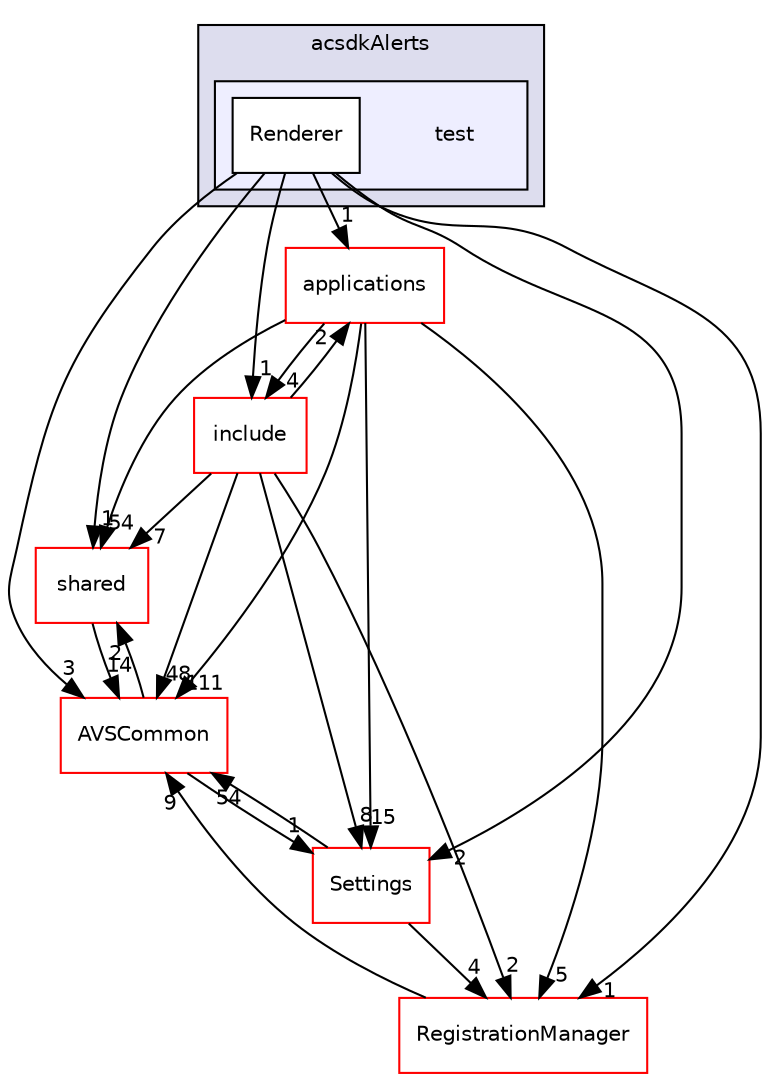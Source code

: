 digraph "/workplace/avs-device-sdk/capabilities/Alerts/acsdkAlerts/test" {
  compound=true
  node [ fontsize="10", fontname="Helvetica"];
  edge [ labelfontsize="10", labelfontname="Helvetica"];
  subgraph clusterdir_705967d9221232f6c8251613ef4000f2 {
    graph [ bgcolor="#ddddee", pencolor="black", label="acsdkAlerts" fontname="Helvetica", fontsize="10", URL="dir_705967d9221232f6c8251613ef4000f2.html"]
  subgraph clusterdir_d920aa2920a1fcf64612324471de4493 {
    graph [ bgcolor="#eeeeff", pencolor="black", label="" URL="dir_d920aa2920a1fcf64612324471de4493.html"];
    dir_d920aa2920a1fcf64612324471de4493 [shape=plaintext label="test"];
    dir_118224f0fe866d34de5697ae3135d0bc [shape=box label="Renderer" color="black" fillcolor="white" style="filled" URL="dir_118224f0fe866d34de5697ae3135d0bc.html"];
  }
  }
  dir_9982052f7ce695d12571567315b2fafa [shape=box label="shared" fillcolor="white" style="filled" color="red" URL="dir_9982052f7ce695d12571567315b2fafa.html"];
  dir_a6e4fee11f07c3b70486e88fe92cbbdc [shape=box label="applications" fillcolor="white" style="filled" color="red" URL="dir_a6e4fee11f07c3b70486e88fe92cbbdc.html"];
  dir_8ae0dd75af039a94f4269584fb8eef13 [shape=box label="Settings" fillcolor="white" style="filled" color="red" URL="dir_8ae0dd75af039a94f4269584fb8eef13.html"];
  dir_13e65effb2bde530b17b3d5eefcd0266 [shape=box label="AVSCommon" fillcolor="white" style="filled" color="red" URL="dir_13e65effb2bde530b17b3d5eefcd0266.html"];
  dir_b14333b5607b47fe7356eaa790107bd3 [shape=box label="RegistrationManager" fillcolor="white" style="filled" color="red" URL="dir_b14333b5607b47fe7356eaa790107bd3.html"];
  dir_b1dfbf978be24d96bb3d3044801c647a [shape=box label="include" fillcolor="white" style="filled" color="red" URL="dir_b1dfbf978be24d96bb3d3044801c647a.html"];
  dir_9982052f7ce695d12571567315b2fafa->dir_13e65effb2bde530b17b3d5eefcd0266 [headlabel="14", labeldistance=1.5 headhref="dir_000549_000017.html"];
  dir_a6e4fee11f07c3b70486e88fe92cbbdc->dir_9982052f7ce695d12571567315b2fafa [headlabel="54", labeldistance=1.5 headhref="dir_000028_000549.html"];
  dir_a6e4fee11f07c3b70486e88fe92cbbdc->dir_8ae0dd75af039a94f4269584fb8eef13 [headlabel="15", labeldistance=1.5 headhref="dir_000028_000539.html"];
  dir_a6e4fee11f07c3b70486e88fe92cbbdc->dir_13e65effb2bde530b17b3d5eefcd0266 [headlabel="111", labeldistance=1.5 headhref="dir_000028_000017.html"];
  dir_a6e4fee11f07c3b70486e88fe92cbbdc->dir_b14333b5607b47fe7356eaa790107bd3 [headlabel="5", labeldistance=1.5 headhref="dir_000028_000524.html"];
  dir_a6e4fee11f07c3b70486e88fe92cbbdc->dir_b1dfbf978be24d96bb3d3044801c647a [headlabel="4", labeldistance=1.5 headhref="dir_000028_000204.html"];
  dir_8ae0dd75af039a94f4269584fb8eef13->dir_13e65effb2bde530b17b3d5eefcd0266 [headlabel="54", labeldistance=1.5 headhref="dir_000539_000017.html"];
  dir_8ae0dd75af039a94f4269584fb8eef13->dir_b14333b5607b47fe7356eaa790107bd3 [headlabel="4", labeldistance=1.5 headhref="dir_000539_000524.html"];
  dir_13e65effb2bde530b17b3d5eefcd0266->dir_9982052f7ce695d12571567315b2fafa [headlabel="2", labeldistance=1.5 headhref="dir_000017_000549.html"];
  dir_13e65effb2bde530b17b3d5eefcd0266->dir_8ae0dd75af039a94f4269584fb8eef13 [headlabel="1", labeldistance=1.5 headhref="dir_000017_000539.html"];
  dir_b14333b5607b47fe7356eaa790107bd3->dir_13e65effb2bde530b17b3d5eefcd0266 [headlabel="9", labeldistance=1.5 headhref="dir_000524_000017.html"];
  dir_118224f0fe866d34de5697ae3135d0bc->dir_9982052f7ce695d12571567315b2fafa [headlabel="1", labeldistance=1.5 headhref="dir_000250_000549.html"];
  dir_118224f0fe866d34de5697ae3135d0bc->dir_a6e4fee11f07c3b70486e88fe92cbbdc [headlabel="1", labeldistance=1.5 headhref="dir_000250_000028.html"];
  dir_118224f0fe866d34de5697ae3135d0bc->dir_8ae0dd75af039a94f4269584fb8eef13 [headlabel="2", labeldistance=1.5 headhref="dir_000250_000539.html"];
  dir_118224f0fe866d34de5697ae3135d0bc->dir_13e65effb2bde530b17b3d5eefcd0266 [headlabel="3", labeldistance=1.5 headhref="dir_000250_000017.html"];
  dir_118224f0fe866d34de5697ae3135d0bc->dir_b14333b5607b47fe7356eaa790107bd3 [headlabel="1", labeldistance=1.5 headhref="dir_000250_000524.html"];
  dir_118224f0fe866d34de5697ae3135d0bc->dir_b1dfbf978be24d96bb3d3044801c647a [headlabel="1", labeldistance=1.5 headhref="dir_000250_000204.html"];
  dir_b1dfbf978be24d96bb3d3044801c647a->dir_9982052f7ce695d12571567315b2fafa [headlabel="7", labeldistance=1.5 headhref="dir_000204_000549.html"];
  dir_b1dfbf978be24d96bb3d3044801c647a->dir_a6e4fee11f07c3b70486e88fe92cbbdc [headlabel="2", labeldistance=1.5 headhref="dir_000204_000028.html"];
  dir_b1dfbf978be24d96bb3d3044801c647a->dir_8ae0dd75af039a94f4269584fb8eef13 [headlabel="8", labeldistance=1.5 headhref="dir_000204_000539.html"];
  dir_b1dfbf978be24d96bb3d3044801c647a->dir_13e65effb2bde530b17b3d5eefcd0266 [headlabel="48", labeldistance=1.5 headhref="dir_000204_000017.html"];
  dir_b1dfbf978be24d96bb3d3044801c647a->dir_b14333b5607b47fe7356eaa790107bd3 [headlabel="2", labeldistance=1.5 headhref="dir_000204_000524.html"];
}
